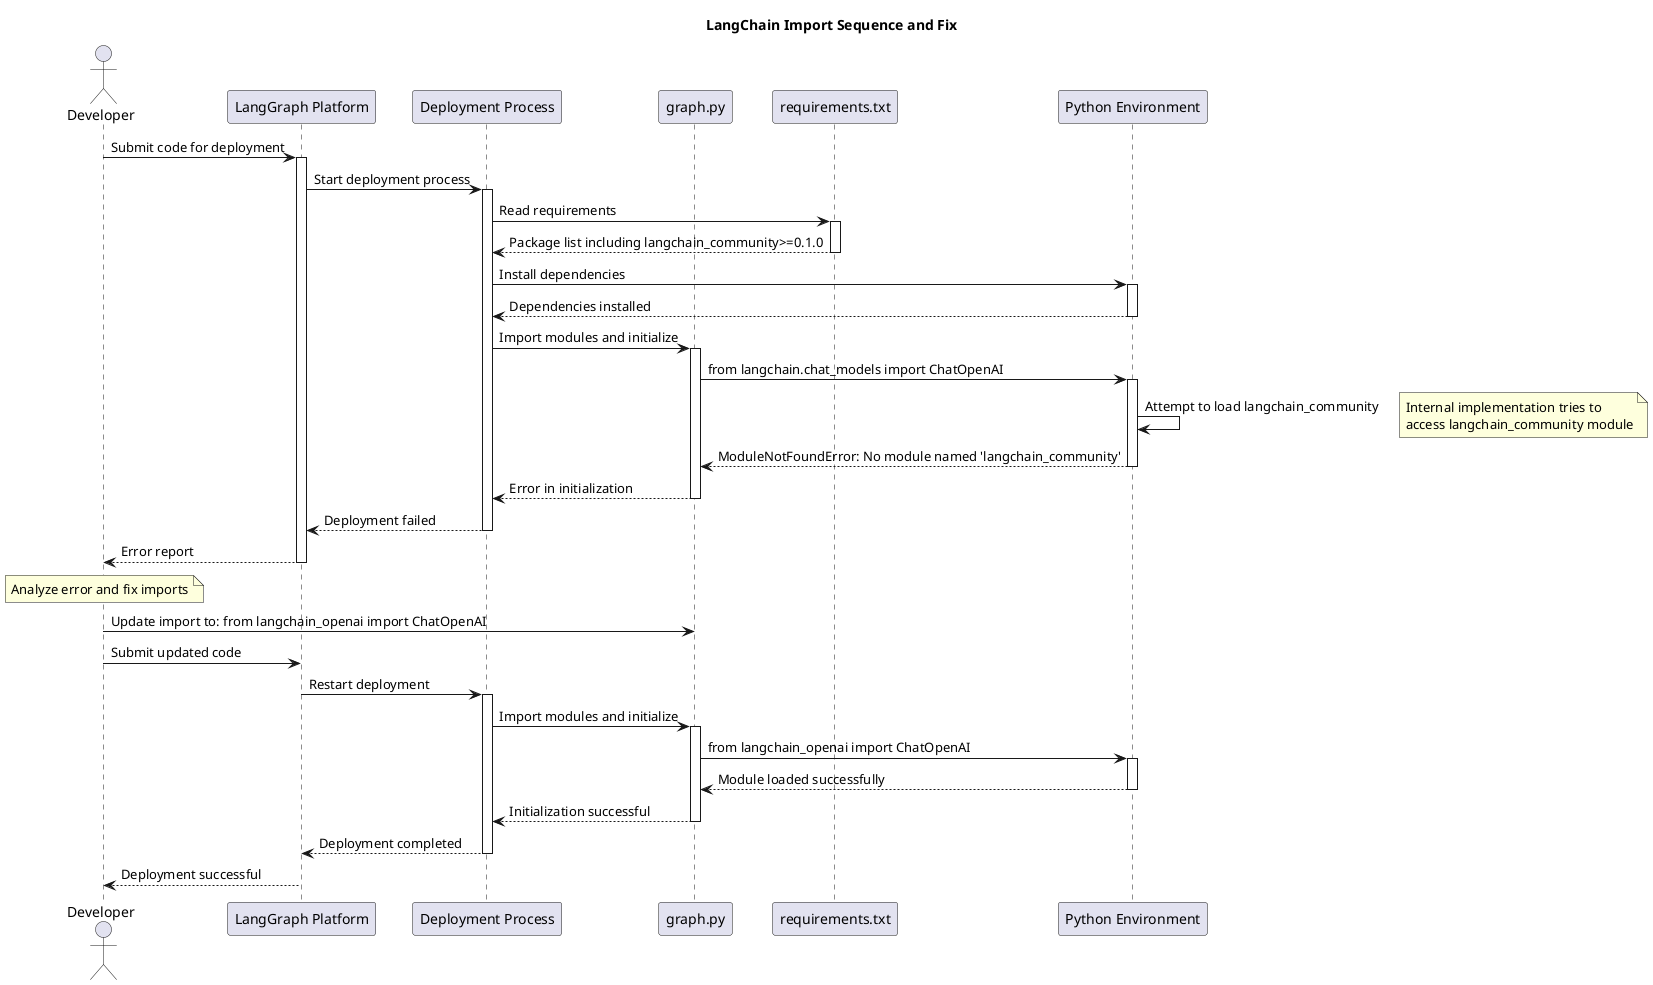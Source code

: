 @startuml "LangChain-Import-Sequence"

title "LangChain Import Sequence and Fix"

actor "Developer" as dev
participant "LangGraph Platform" as platform
participant "Deployment Process" as deploy
participant "graph.py" as graph
participant "requirements.txt" as req
participant "Python Environment" as env

dev -> platform: Submit code for deployment
activate platform

platform -> deploy: Start deployment process
activate deploy

deploy -> req: Read requirements
activate req
req --> deploy: Package list including langchain_community>=0.1.0
deactivate req

deploy -> env: Install dependencies
activate env
env --> deploy: Dependencies installed
deactivate env

deploy -> graph: Import modules and initialize
activate graph
graph -> env: from langchain.chat_models import ChatOpenAI
activate env
env -> env: Attempt to load langchain_community
note right: Internal implementation tries to\naccess langchain_community module
env --> graph: ModuleNotFoundError: No module named 'langchain_community'
deactivate env
graph --> deploy: Error in initialization
deactivate graph

deploy --> platform: Deployment failed
deactivate deploy

platform --> dev: Error report
deactivate platform

note over dev: Analyze error and fix imports

dev -> graph: Update import to: from langchain_openai import ChatOpenAI
dev -> platform: Submit updated code

platform -> deploy: Restart deployment
activate deploy
deploy -> graph: Import modules and initialize
activate graph
graph -> env: from langchain_openai import ChatOpenAI 
activate env
env --> graph: Module loaded successfully
deactivate env
graph --> deploy: Initialization successful
deactivate graph
deploy --> platform: Deployment completed
deactivate deploy
platform --> dev: Deployment successful

@enduml
